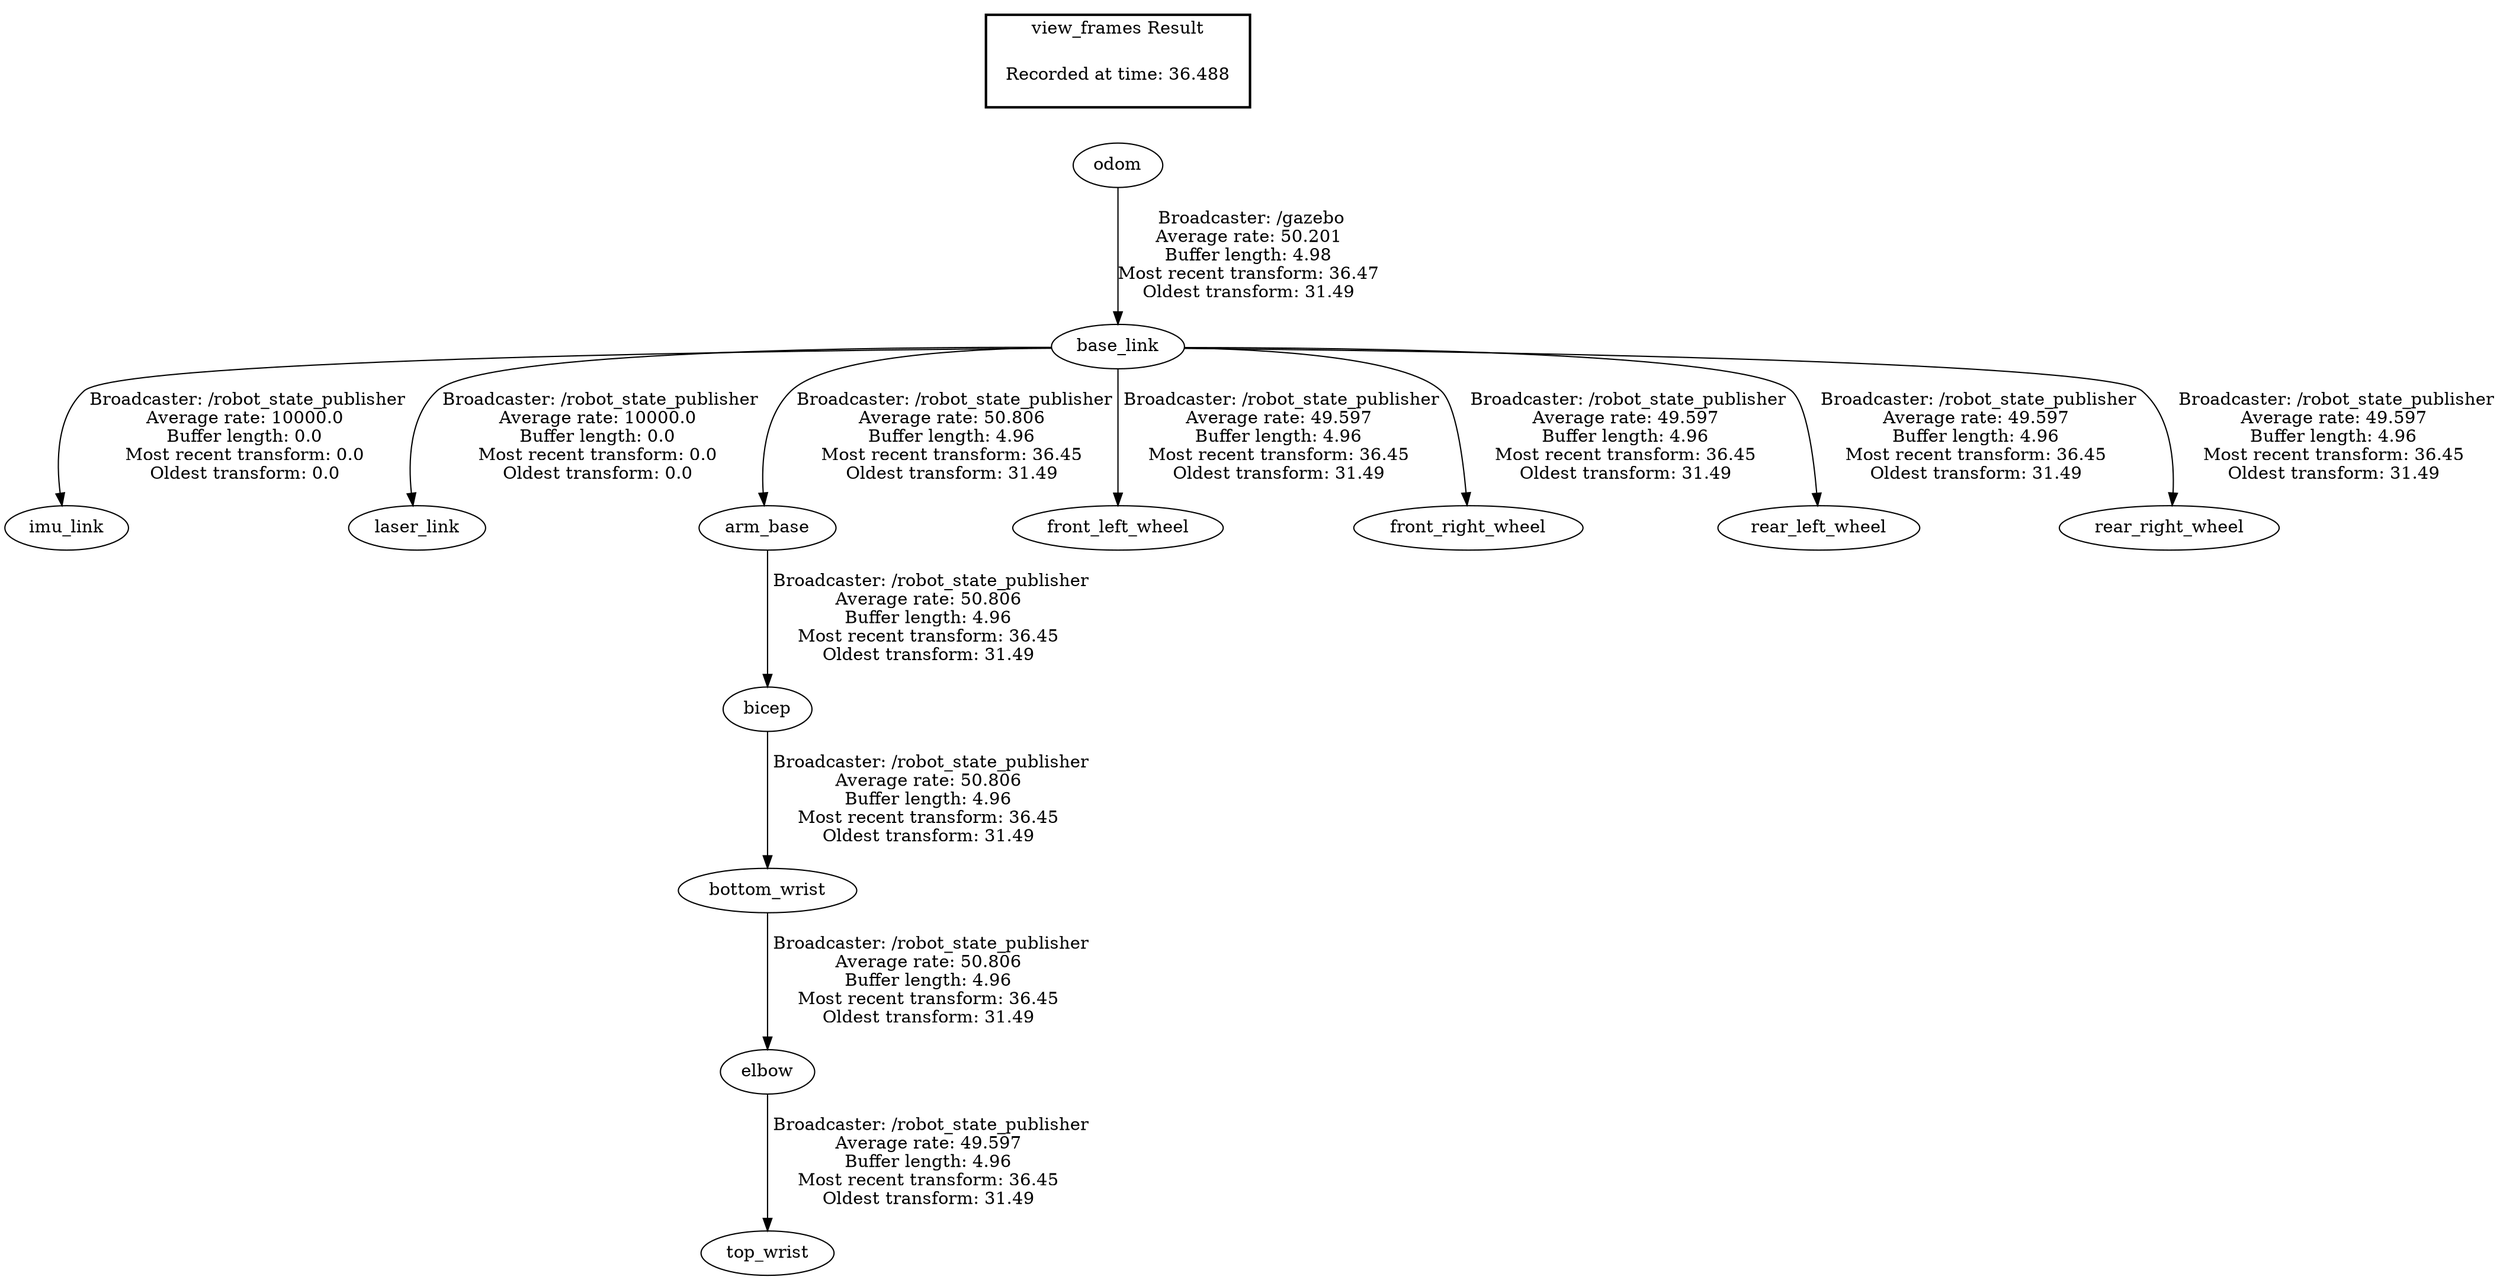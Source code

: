 digraph G {
"base_link" -> "imu_link"[label=" Broadcaster: /robot_state_publisher\nAverage rate: 10000.0\nBuffer length: 0.0\nMost recent transform: 0.0\nOldest transform: 0.0\n"];
"odom" -> "base_link"[label=" Broadcaster: /gazebo\nAverage rate: 50.201\nBuffer length: 4.98\nMost recent transform: 36.47\nOldest transform: 31.49\n"];
"base_link" -> "laser_link"[label=" Broadcaster: /robot_state_publisher\nAverage rate: 10000.0\nBuffer length: 0.0\nMost recent transform: 0.0\nOldest transform: 0.0\n"];
"base_link" -> "arm_base"[label=" Broadcaster: /robot_state_publisher\nAverage rate: 50.806\nBuffer length: 4.96\nMost recent transform: 36.45\nOldest transform: 31.49\n"];
"bicep" -> "bottom_wrist"[label=" Broadcaster: /robot_state_publisher\nAverage rate: 50.806\nBuffer length: 4.96\nMost recent transform: 36.45\nOldest transform: 31.49\n"];
"arm_base" -> "bicep"[label=" Broadcaster: /robot_state_publisher\nAverage rate: 50.806\nBuffer length: 4.96\nMost recent transform: 36.45\nOldest transform: 31.49\n"];
"bottom_wrist" -> "elbow"[label=" Broadcaster: /robot_state_publisher\nAverage rate: 50.806\nBuffer length: 4.96\nMost recent transform: 36.45\nOldest transform: 31.49\n"];
"base_link" -> "front_left_wheel"[label=" Broadcaster: /robot_state_publisher\nAverage rate: 49.597\nBuffer length: 4.96\nMost recent transform: 36.45\nOldest transform: 31.49\n"];
"base_link" -> "front_right_wheel"[label=" Broadcaster: /robot_state_publisher\nAverage rate: 49.597\nBuffer length: 4.96\nMost recent transform: 36.45\nOldest transform: 31.49\n"];
"base_link" -> "rear_left_wheel"[label=" Broadcaster: /robot_state_publisher\nAverage rate: 49.597\nBuffer length: 4.96\nMost recent transform: 36.45\nOldest transform: 31.49\n"];
"base_link" -> "rear_right_wheel"[label=" Broadcaster: /robot_state_publisher\nAverage rate: 49.597\nBuffer length: 4.96\nMost recent transform: 36.45\nOldest transform: 31.49\n"];
"elbow" -> "top_wrist"[label=" Broadcaster: /robot_state_publisher\nAverage rate: 49.597\nBuffer length: 4.96\nMost recent transform: 36.45\nOldest transform: 31.49\n"];
edge [style=invis];
 subgraph cluster_legend { style=bold; color=black; label ="view_frames Result";
"Recorded at time: 36.488"[ shape=plaintext ] ;
}->"odom";
}
